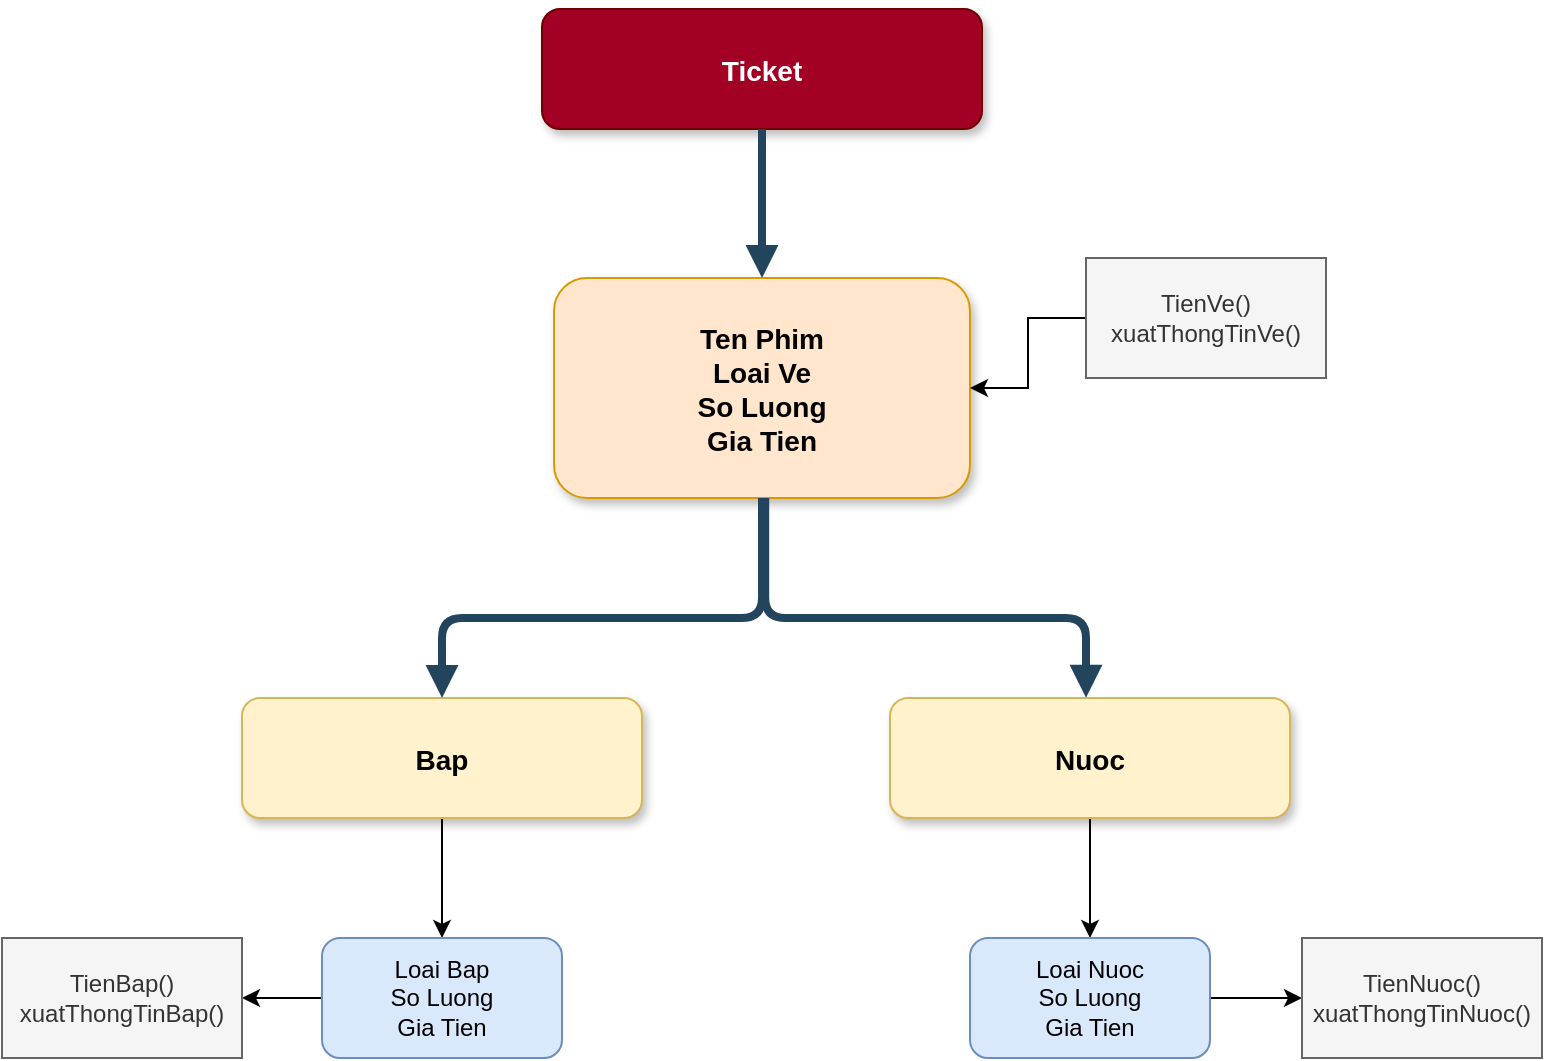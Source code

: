 <mxfile version="24.2.2" type="github">
  <diagram name="Page-1" id="97916047-d0de-89f5-080d-49f4d83e522f">
    <mxGraphModel dx="1290" dy="591" grid="1" gridSize="10" guides="1" tooltips="1" connect="1" arrows="1" fold="1" page="1" pageScale="1.5" pageWidth="1169" pageHeight="827" background="none" math="0" shadow="0">
      <root>
        <mxCell id="0" />
        <mxCell id="1" parent="0" />
        <mxCell id="3" value="Ticket" style="rounded=1;fillColor=#a20025;strokeColor=#6F0000;shadow=1;fontStyle=1;fontSize=14;fontColor=#ffffff;" parent="1" vertex="1">
          <mxGeometry x="650" y="345.5" width="220" height="60" as="geometry" />
        </mxCell>
        <mxCell id="5" value="Ten Phim&#xa;Loai Ve&#xa;So Luong&#xa;Gia Tien" style="rounded=1;fillColor=#ffe6cc;strokeColor=#d79b00;shadow=1;fontStyle=1;fontSize=14;" parent="1" vertex="1">
          <mxGeometry x="656" y="480" width="208" height="110" as="geometry" />
        </mxCell>
        <mxCell id="mKNYKqrlFyDowg9m9OAG-73" style="edgeStyle=orthogonalEdgeStyle;rounded=0;orthogonalLoop=1;jettySize=auto;html=1;entryX=0.5;entryY=0;entryDx=0;entryDy=0;" edge="1" parent="1" source="8">
          <mxGeometry relative="1" as="geometry">
            <mxPoint x="600" y="810" as="targetPoint" />
          </mxGeometry>
        </mxCell>
        <mxCell id="8" value="Bap" style="rounded=1;fillColor=#fff2cc;strokeColor=#d6b656;shadow=1;fontStyle=1;fontSize=14;" parent="1" vertex="1">
          <mxGeometry x="500" y="690" width="200" height="60" as="geometry" />
        </mxCell>
        <mxCell id="mKNYKqrlFyDowg9m9OAG-78" style="edgeStyle=orthogonalEdgeStyle;rounded=0;orthogonalLoop=1;jettySize=auto;html=1;entryX=0.5;entryY=0;entryDx=0;entryDy=0;" edge="1" parent="1" source="23" target="mKNYKqrlFyDowg9m9OAG-74">
          <mxGeometry relative="1" as="geometry" />
        </mxCell>
        <mxCell id="23" value="Nuoc" style="rounded=1;fillColor=#fff2cc;strokeColor=#d6b656;shadow=1;fontStyle=1;fontSize=14;" parent="1" vertex="1">
          <mxGeometry x="824" y="690" width="200" height="60" as="geometry" />
        </mxCell>
        <mxCell id="30" value="" style="edgeStyle=elbowEdgeStyle;elbow=vertical;strokeWidth=4;endArrow=block;endFill=1;fontStyle=1;strokeColor=#23445D;" parent="1" edge="1">
          <mxGeometry x="22" y="165.5" width="100" height="100" as="geometry">
            <mxPoint x="760" y="405.5" as="sourcePoint" />
            <mxPoint x="760" y="480" as="targetPoint" />
          </mxGeometry>
        </mxCell>
        <mxCell id="42" value="" style="edgeStyle=elbowEdgeStyle;elbow=vertical;strokeWidth=4;endArrow=block;endFill=1;fontStyle=1;strokeColor=#23445D;exitX=0.5;exitY=1;exitDx=0;exitDy=0;" parent="1" edge="1">
          <mxGeometry x="62" y="165.5" width="100" height="100" as="geometry">
            <mxPoint x="760" y="590" as="sourcePoint" />
            <mxPoint x="600" y="690" as="targetPoint" />
            <Array as="points">
              <mxPoint x="724" y="650" />
              <mxPoint x="614" y="650" />
              <mxPoint x="765.5" y="630" />
              <mxPoint x="755.5" y="597.25" />
            </Array>
          </mxGeometry>
        </mxCell>
        <mxCell id="43" value="" style="edgeStyle=elbowEdgeStyle;elbow=vertical;strokeWidth=4;endArrow=block;endFill=1;fontStyle=1;strokeColor=#23445D;" parent="1" edge="1">
          <mxGeometry x="62" y="175.5" width="100" height="100" as="geometry">
            <mxPoint x="575" y="820" as="sourcePoint" />
            <mxPoint x="575" y="820" as="targetPoint" />
          </mxGeometry>
        </mxCell>
        <mxCell id="mKNYKqrlFyDowg9m9OAG-62" value="" style="edgeStyle=orthogonalEdgeStyle;rounded=0;orthogonalLoop=1;jettySize=auto;html=1;" edge="1" parent="1" source="mKNYKqrlFyDowg9m9OAG-61" target="5">
          <mxGeometry relative="1" as="geometry" />
        </mxCell>
        <mxCell id="mKNYKqrlFyDowg9m9OAG-61" value="&lt;div&gt;TienVe()&lt;/div&gt;&lt;div&gt;xuatThongTinVe()&lt;/div&gt;" style="rounded=0;whiteSpace=wrap;html=1;fillColor=#f5f5f5;fontColor=#333333;strokeColor=#666666;" vertex="1" parent="1">
          <mxGeometry x="922" y="470" width="120" height="60" as="geometry" />
        </mxCell>
        <mxCell id="mKNYKqrlFyDowg9m9OAG-64" value="" style="edgeStyle=elbowEdgeStyle;elbow=vertical;strokeWidth=4;endArrow=block;endFill=1;fontStyle=1;strokeColor=#23445D;exitX=0.5;exitY=1;exitDx=0;exitDy=0;entryX=0.552;entryY=-0.002;entryDx=0;entryDy=0;entryPerimeter=0;" edge="1" parent="1">
          <mxGeometry x="62" y="165.5" width="100" height="100" as="geometry">
            <mxPoint x="761.6" y="590" as="sourcePoint" />
            <mxPoint x="922.0" y="689.88" as="targetPoint" />
            <Array as="points">
              <mxPoint x="609.6" y="650" />
              <mxPoint x="761.1" y="630" />
              <mxPoint x="751.1" y="597.25" />
            </Array>
          </mxGeometry>
        </mxCell>
        <mxCell id="mKNYKqrlFyDowg9m9OAG-81" style="edgeStyle=orthogonalEdgeStyle;rounded=0;orthogonalLoop=1;jettySize=auto;html=1;entryX=0;entryY=0.5;entryDx=0;entryDy=0;" edge="1" parent="1" source="mKNYKqrlFyDowg9m9OAG-74" target="mKNYKqrlFyDowg9m9OAG-80">
          <mxGeometry relative="1" as="geometry" />
        </mxCell>
        <mxCell id="mKNYKqrlFyDowg9m9OAG-74" value="Loai Nuoc&lt;div&gt;So Luong&lt;/div&gt;&lt;div&gt;Gia Tien&lt;/div&gt;" style="rounded=1;whiteSpace=wrap;html=1;fillColor=#dae8fc;strokeColor=#6c8ebf;" vertex="1" parent="1">
          <mxGeometry x="864" y="810" width="120" height="60" as="geometry" />
        </mxCell>
        <mxCell id="mKNYKqrlFyDowg9m9OAG-82" style="edgeStyle=orthogonalEdgeStyle;rounded=0;orthogonalLoop=1;jettySize=auto;html=1;entryX=1;entryY=0.5;entryDx=0;entryDy=0;" edge="1" parent="1" source="mKNYKqrlFyDowg9m9OAG-75" target="mKNYKqrlFyDowg9m9OAG-79">
          <mxGeometry relative="1" as="geometry" />
        </mxCell>
        <mxCell id="mKNYKqrlFyDowg9m9OAG-75" value="Loai Bap&lt;div&gt;So Luong&lt;/div&gt;&lt;div&gt;Gia Tien&lt;/div&gt;" style="rounded=1;whiteSpace=wrap;html=1;fillColor=#dae8fc;strokeColor=#6c8ebf;" vertex="1" parent="1">
          <mxGeometry x="540" y="810" width="120" height="60" as="geometry" />
        </mxCell>
        <mxCell id="mKNYKqrlFyDowg9m9OAG-79" value="TienBap()&lt;div&gt;xuatThongTinBap()&lt;/div&gt;" style="rounded=0;whiteSpace=wrap;html=1;fillColor=#f5f5f5;fontColor=#333333;strokeColor=#666666;" vertex="1" parent="1">
          <mxGeometry x="380" y="810" width="120" height="60" as="geometry" />
        </mxCell>
        <mxCell id="mKNYKqrlFyDowg9m9OAG-80" value="TienNuoc()&lt;div&gt;xuatThongTinNuoc()&lt;/div&gt;" style="rounded=0;whiteSpace=wrap;html=1;fillColor=#f5f5f5;fontColor=#333333;strokeColor=#666666;" vertex="1" parent="1">
          <mxGeometry x="1030" y="810" width="120" height="60" as="geometry" />
        </mxCell>
      </root>
    </mxGraphModel>
  </diagram>
</mxfile>

